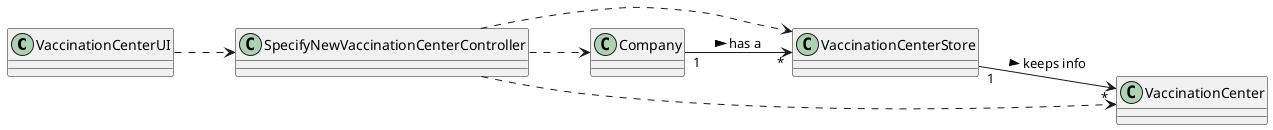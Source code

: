 @startuml
skinparam classAttributeIconSize 0
left to right direction

class VaccinationCenterUI{}
class SpecifyNewVaccinationCenterController{}
class VaccinationCenterStore{}
class Company{}



VaccinationCenterUI ..> SpecifyNewVaccinationCenterController
Company "1"-->"*" VaccinationCenterStore : has a >
VaccinationCenterStore "1"-->"*" VaccinationCenter : keeps info >
SpecifyNewVaccinationCenterController ..> Company
SpecifyNewVaccinationCenterController ..> VaccinationCenterStore
SpecifyNewVaccinationCenterController ..> VaccinationCenter


@enduml

